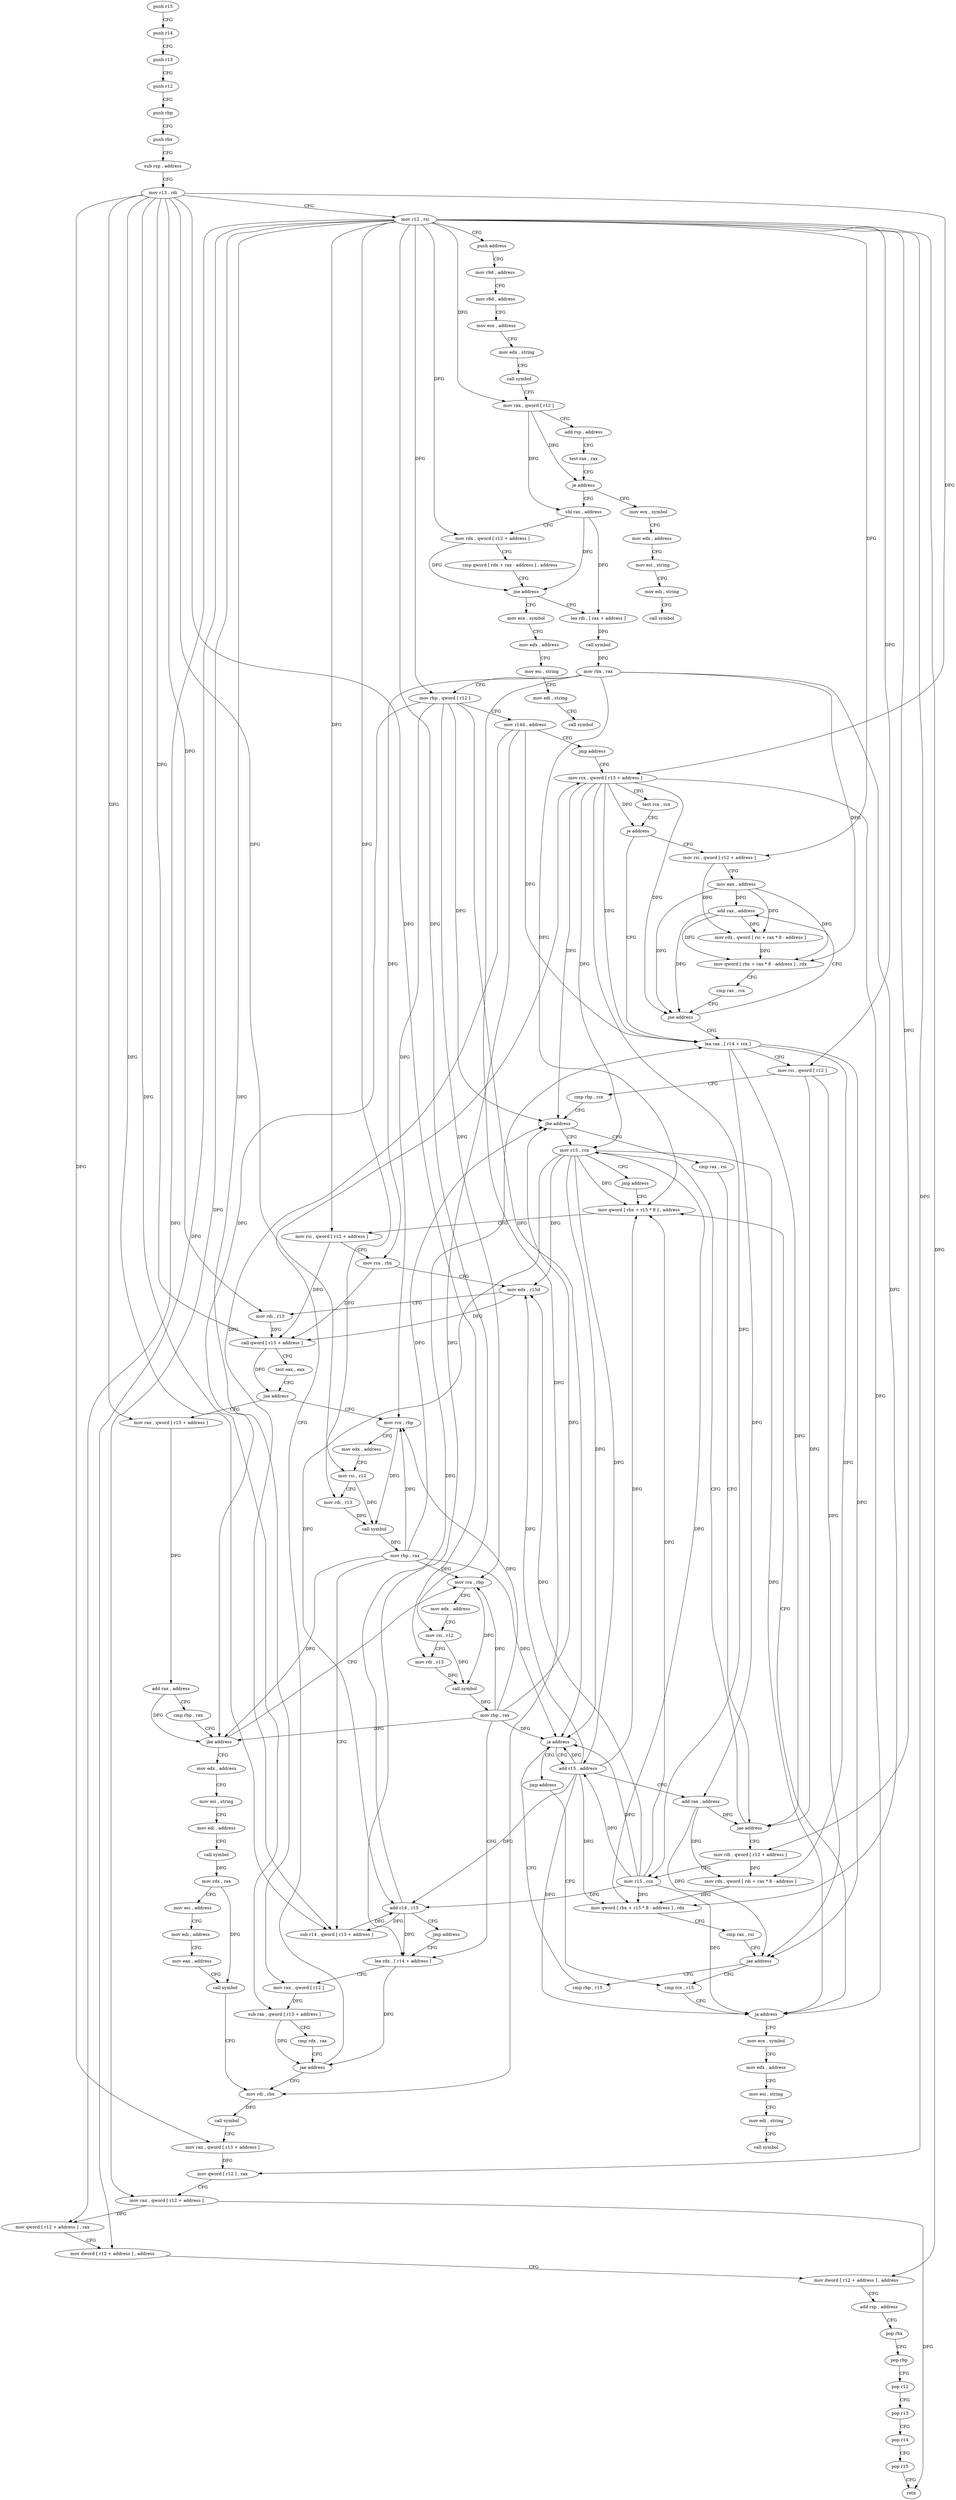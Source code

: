 digraph "func" {
"4256778" [label = "push r15" ]
"4256780" [label = "push r14" ]
"4256782" [label = "push r13" ]
"4256784" [label = "push r12" ]
"4256786" [label = "push rbp" ]
"4256787" [label = "push rbx" ]
"4256788" [label = "sub rsp , address" ]
"4256792" [label = "mov r13 , rdi" ]
"4256795" [label = "mov r12 , rsi" ]
"4256798" [label = "push address" ]
"4256800" [label = "mov r9d , address" ]
"4256806" [label = "mov r8d , address" ]
"4256812" [label = "mov ecx , address" ]
"4256817" [label = "mov edx , string" ]
"4256822" [label = "call symbol" ]
"4256827" [label = "mov rax , qword [ r12 ]" ]
"4256831" [label = "add rsp , address" ]
"4256835" [label = "test rax , rax" ]
"4256838" [label = "je address" ]
"4256884" [label = "mov ecx , symbol" ]
"4256840" [label = "shl rax , address" ]
"4256889" [label = "mov edx , address" ]
"4256894" [label = "mov esi , string" ]
"4256899" [label = "mov edi , string" ]
"4256904" [label = "call symbol" ]
"4256844" [label = "mov rdx , qword [ r12 + address ]" ]
"4256849" [label = "cmp qword [ rdx + rax - address ] , address" ]
"4256855" [label = "jne address" ]
"4256909" [label = "mov ecx , symbol" ]
"4256857" [label = "lea rdi , [ rax + address ]" ]
"4256914" [label = "mov edx , address" ]
"4256919" [label = "mov esi , string" ]
"4256924" [label = "mov edi , string" ]
"4256929" [label = "call symbol" ]
"4256861" [label = "call symbol" ]
"4256866" [label = "mov rbx , rax" ]
"4256869" [label = "mov rbp , qword [ r12 ]" ]
"4256873" [label = "mov r14d , address" ]
"4256879" [label = "jmp address" ]
"4257037" [label = "mov rcx , qword [ r13 + address ]" ]
"4257041" [label = "test rcx , rcx" ]
"4257044" [label = "je address" ]
"4257075" [label = "lea rax , [ r14 + rcx ]" ]
"4257046" [label = "mov rsi , qword [ r12 + address ]" ]
"4257079" [label = "mov rsi , qword [ r12 ]" ]
"4257083" [label = "cmp rbp , rcx" ]
"4257086" [label = "jbe address" ]
"4257163" [label = "mov r15 , rcx" ]
"4257088" [label = "cmp rax , rsi" ]
"4257051" [label = "mov eax , address" ]
"4257056" [label = "add rax , address" ]
"4257166" [label = "jmp address" ]
"4256943" [label = "mov qword [ rbx + r15 * 8 ] , address" ]
"4257091" [label = "jae address" ]
"4257093" [label = "mov rdi , qword [ r12 + address ]" ]
"4257060" [label = "mov rdx , qword [ rsi + rax * 8 - address ]" ]
"4257065" [label = "mov qword [ rbx + rax * 8 - address ] , rdx" ]
"4257070" [label = "cmp rax , rcx" ]
"4257073" [label = "jne address" ]
"4256951" [label = "mov rsi , qword [ r12 + address ]" ]
"4256956" [label = "mov rcx , rbx" ]
"4256959" [label = "mov edx , r15d" ]
"4256962" [label = "mov rdi , r13" ]
"4256965" [label = "call qword [ r13 + address ]" ]
"4256969" [label = "test eax , eax" ]
"4256971" [label = "jne address" ]
"4257171" [label = "mov rcx , rbp" ]
"4256977" [label = "mov rax , qword [ r13 + address ]" ]
"4257098" [label = "mov r15 , rcx" ]
"4257101" [label = "add r15 , address" ]
"4257174" [label = "mov edx , address" ]
"4257179" [label = "mov rsi , r12" ]
"4257182" [label = "mov rdi , r13" ]
"4257185" [label = "call symbol" ]
"4257190" [label = "mov rbp , rax" ]
"4257193" [label = "sub r14 , qword [ r13 + address ]" ]
"4257197" [label = "add r14 , r15" ]
"4257200" [label = "jmp address" ]
"4257016" [label = "lea rdx , [ r14 + address ]" ]
"4256981" [label = "add rax , address" ]
"4256985" [label = "cmp rbp , rax" ]
"4256988" [label = "jbe address" ]
"4257205" [label = "mov edx , address" ]
"4256994" [label = "mov rcx , rbp" ]
"4256934" [label = "cmp rcx , r15" ]
"4256937" [label = "ja address" ]
"4257138" [label = "mov ecx , symbol" ]
"4257128" [label = "cmp rbp , r15" ]
"4257131" [label = "ja address" ]
"4257133" [label = "jmp address" ]
"4257020" [label = "mov rax , qword [ r12 ]" ]
"4257024" [label = "sub rax , qword [ r13 + address ]" ]
"4257028" [label = "cmp rdx , rax" ]
"4257031" [label = "jae address" ]
"4257248" [label = "mov rdi , rbx" ]
"4257210" [label = "mov esi , string" ]
"4257215" [label = "mov edi , address" ]
"4257220" [label = "call symbol" ]
"4257225" [label = "mov rdx , rax" ]
"4257228" [label = "mov esi , address" ]
"4257233" [label = "mov edi , address" ]
"4257238" [label = "mov eax , address" ]
"4257243" [label = "call symbol" ]
"4256997" [label = "mov edx , address" ]
"4257002" [label = "mov rsi , r12" ]
"4257005" [label = "mov rdi , r13" ]
"4257008" [label = "call symbol" ]
"4257013" [label = "mov rbp , rax" ]
"4257143" [label = "mov edx , address" ]
"4257148" [label = "mov esi , string" ]
"4257153" [label = "mov edi , string" ]
"4257158" [label = "call symbol" ]
"4257105" [label = "add rax , address" ]
"4257109" [label = "mov rdx , qword [ rdi + rax * 8 - address ]" ]
"4257114" [label = "mov qword [ rbx + r15 * 8 - address ] , rdx" ]
"4257119" [label = "cmp rax , rsi" ]
"4257122" [label = "jae address" ]
"4257251" [label = "call symbol" ]
"4257256" [label = "mov rax , qword [ r13 + address ]" ]
"4257260" [label = "mov qword [ r12 ] , rax" ]
"4257264" [label = "mov rax , qword [ r12 + address ]" ]
"4257269" [label = "mov qword [ r12 + address ] , rax" ]
"4257274" [label = "mov dword [ r12 + address ] , address" ]
"4257283" [label = "mov dword [ r12 + address ] , address" ]
"4257292" [label = "add rsp , address" ]
"4257296" [label = "pop rbx" ]
"4257297" [label = "pop rbp" ]
"4257298" [label = "pop r12" ]
"4257300" [label = "pop r13" ]
"4257302" [label = "pop r14" ]
"4257304" [label = "pop r15" ]
"4257306" [label = "retn" ]
"4256778" -> "4256780" [ label = "CFG" ]
"4256780" -> "4256782" [ label = "CFG" ]
"4256782" -> "4256784" [ label = "CFG" ]
"4256784" -> "4256786" [ label = "CFG" ]
"4256786" -> "4256787" [ label = "CFG" ]
"4256787" -> "4256788" [ label = "CFG" ]
"4256788" -> "4256792" [ label = "CFG" ]
"4256792" -> "4256795" [ label = "CFG" ]
"4256792" -> "4257037" [ label = "DFG" ]
"4256792" -> "4256962" [ label = "DFG" ]
"4256792" -> "4256965" [ label = "DFG" ]
"4256792" -> "4257182" [ label = "DFG" ]
"4256792" -> "4257193" [ label = "DFG" ]
"4256792" -> "4256977" [ label = "DFG" ]
"4256792" -> "4257024" [ label = "DFG" ]
"4256792" -> "4257005" [ label = "DFG" ]
"4256792" -> "4257256" [ label = "DFG" ]
"4256795" -> "4256798" [ label = "CFG" ]
"4256795" -> "4256827" [ label = "DFG" ]
"4256795" -> "4256844" [ label = "DFG" ]
"4256795" -> "4256869" [ label = "DFG" ]
"4256795" -> "4257079" [ label = "DFG" ]
"4256795" -> "4257046" [ label = "DFG" ]
"4256795" -> "4256951" [ label = "DFG" ]
"4256795" -> "4257093" [ label = "DFG" ]
"4256795" -> "4257179" [ label = "DFG" ]
"4256795" -> "4257020" [ label = "DFG" ]
"4256795" -> "4257002" [ label = "DFG" ]
"4256795" -> "4257260" [ label = "DFG" ]
"4256795" -> "4257264" [ label = "DFG" ]
"4256795" -> "4257269" [ label = "DFG" ]
"4256795" -> "4257274" [ label = "DFG" ]
"4256795" -> "4257283" [ label = "DFG" ]
"4256798" -> "4256800" [ label = "CFG" ]
"4256800" -> "4256806" [ label = "CFG" ]
"4256806" -> "4256812" [ label = "CFG" ]
"4256812" -> "4256817" [ label = "CFG" ]
"4256817" -> "4256822" [ label = "CFG" ]
"4256822" -> "4256827" [ label = "CFG" ]
"4256827" -> "4256831" [ label = "CFG" ]
"4256827" -> "4256838" [ label = "DFG" ]
"4256827" -> "4256840" [ label = "DFG" ]
"4256831" -> "4256835" [ label = "CFG" ]
"4256835" -> "4256838" [ label = "CFG" ]
"4256838" -> "4256884" [ label = "CFG" ]
"4256838" -> "4256840" [ label = "CFG" ]
"4256884" -> "4256889" [ label = "CFG" ]
"4256840" -> "4256844" [ label = "CFG" ]
"4256840" -> "4256855" [ label = "DFG" ]
"4256840" -> "4256857" [ label = "DFG" ]
"4256889" -> "4256894" [ label = "CFG" ]
"4256894" -> "4256899" [ label = "CFG" ]
"4256899" -> "4256904" [ label = "CFG" ]
"4256844" -> "4256849" [ label = "CFG" ]
"4256844" -> "4256855" [ label = "DFG" ]
"4256849" -> "4256855" [ label = "CFG" ]
"4256855" -> "4256909" [ label = "CFG" ]
"4256855" -> "4256857" [ label = "CFG" ]
"4256909" -> "4256914" [ label = "CFG" ]
"4256857" -> "4256861" [ label = "DFG" ]
"4256914" -> "4256919" [ label = "CFG" ]
"4256919" -> "4256924" [ label = "CFG" ]
"4256924" -> "4256929" [ label = "CFG" ]
"4256861" -> "4256866" [ label = "DFG" ]
"4256866" -> "4256869" [ label = "CFG" ]
"4256866" -> "4257065" [ label = "DFG" ]
"4256866" -> "4256943" [ label = "DFG" ]
"4256866" -> "4256956" [ label = "DFG" ]
"4256866" -> "4257114" [ label = "DFG" ]
"4256866" -> "4257248" [ label = "DFG" ]
"4256869" -> "4256873" [ label = "CFG" ]
"4256869" -> "4257086" [ label = "DFG" ]
"4256869" -> "4257171" [ label = "DFG" ]
"4256869" -> "4256988" [ label = "DFG" ]
"4256869" -> "4256994" [ label = "DFG" ]
"4256869" -> "4257131" [ label = "DFG" ]
"4256873" -> "4256879" [ label = "CFG" ]
"4256873" -> "4257075" [ label = "DFG" ]
"4256873" -> "4257193" [ label = "DFG" ]
"4256873" -> "4257016" [ label = "DFG" ]
"4256879" -> "4257037" [ label = "CFG" ]
"4257037" -> "4257041" [ label = "CFG" ]
"4257037" -> "4257044" [ label = "DFG" ]
"4257037" -> "4257075" [ label = "DFG" ]
"4257037" -> "4257086" [ label = "DFG" ]
"4257037" -> "4257163" [ label = "DFG" ]
"4257037" -> "4257073" [ label = "DFG" ]
"4257037" -> "4257098" [ label = "DFG" ]
"4257037" -> "4256937" [ label = "DFG" ]
"4257041" -> "4257044" [ label = "CFG" ]
"4257044" -> "4257075" [ label = "CFG" ]
"4257044" -> "4257046" [ label = "CFG" ]
"4257075" -> "4257079" [ label = "CFG" ]
"4257075" -> "4257091" [ label = "DFG" ]
"4257075" -> "4257105" [ label = "DFG" ]
"4257075" -> "4257109" [ label = "DFG" ]
"4257075" -> "4257122" [ label = "DFG" ]
"4257046" -> "4257051" [ label = "CFG" ]
"4257046" -> "4257060" [ label = "DFG" ]
"4257079" -> "4257083" [ label = "CFG" ]
"4257079" -> "4257091" [ label = "DFG" ]
"4257079" -> "4257122" [ label = "DFG" ]
"4257083" -> "4257086" [ label = "CFG" ]
"4257086" -> "4257163" [ label = "CFG" ]
"4257086" -> "4257088" [ label = "CFG" ]
"4257163" -> "4257166" [ label = "CFG" ]
"4257163" -> "4256943" [ label = "DFG" ]
"4257163" -> "4256959" [ label = "DFG" ]
"4257163" -> "4257197" [ label = "DFG" ]
"4257163" -> "4257101" [ label = "DFG" ]
"4257163" -> "4257114" [ label = "DFG" ]
"4257163" -> "4256937" [ label = "DFG" ]
"4257163" -> "4257131" [ label = "DFG" ]
"4257088" -> "4257091" [ label = "CFG" ]
"4257051" -> "4257056" [ label = "DFG" ]
"4257051" -> "4257060" [ label = "DFG" ]
"4257051" -> "4257065" [ label = "DFG" ]
"4257051" -> "4257073" [ label = "DFG" ]
"4257056" -> "4257060" [ label = "DFG" ]
"4257056" -> "4257065" [ label = "DFG" ]
"4257056" -> "4257073" [ label = "DFG" ]
"4257166" -> "4256943" [ label = "CFG" ]
"4256943" -> "4256951" [ label = "CFG" ]
"4257091" -> "4257163" [ label = "CFG" ]
"4257091" -> "4257093" [ label = "CFG" ]
"4257093" -> "4257098" [ label = "CFG" ]
"4257093" -> "4257109" [ label = "DFG" ]
"4257060" -> "4257065" [ label = "DFG" ]
"4257065" -> "4257070" [ label = "CFG" ]
"4257070" -> "4257073" [ label = "CFG" ]
"4257073" -> "4257056" [ label = "CFG" ]
"4257073" -> "4257075" [ label = "CFG" ]
"4256951" -> "4256956" [ label = "CFG" ]
"4256951" -> "4256965" [ label = "DFG" ]
"4256956" -> "4256959" [ label = "CFG" ]
"4256956" -> "4256965" [ label = "DFG" ]
"4256959" -> "4256962" [ label = "CFG" ]
"4256959" -> "4256965" [ label = "DFG" ]
"4256962" -> "4256965" [ label = "DFG" ]
"4256965" -> "4256969" [ label = "CFG" ]
"4256965" -> "4256971" [ label = "DFG" ]
"4256969" -> "4256971" [ label = "CFG" ]
"4256971" -> "4257171" [ label = "CFG" ]
"4256971" -> "4256977" [ label = "CFG" ]
"4257171" -> "4257174" [ label = "CFG" ]
"4257171" -> "4257185" [ label = "DFG" ]
"4256977" -> "4256981" [ label = "DFG" ]
"4257098" -> "4257101" [ label = "DFG" ]
"4257098" -> "4256943" [ label = "DFG" ]
"4257098" -> "4256959" [ label = "DFG" ]
"4257098" -> "4257197" [ label = "DFG" ]
"4257098" -> "4257114" [ label = "DFG" ]
"4257098" -> "4256937" [ label = "DFG" ]
"4257098" -> "4257131" [ label = "DFG" ]
"4257101" -> "4257105" [ label = "CFG" ]
"4257101" -> "4256943" [ label = "DFG" ]
"4257101" -> "4256959" [ label = "DFG" ]
"4257101" -> "4257197" [ label = "DFG" ]
"4257101" -> "4257114" [ label = "DFG" ]
"4257101" -> "4256937" [ label = "DFG" ]
"4257101" -> "4257131" [ label = "DFG" ]
"4257174" -> "4257179" [ label = "CFG" ]
"4257179" -> "4257182" [ label = "CFG" ]
"4257179" -> "4257185" [ label = "DFG" ]
"4257182" -> "4257185" [ label = "DFG" ]
"4257185" -> "4257190" [ label = "DFG" ]
"4257190" -> "4257193" [ label = "CFG" ]
"4257190" -> "4257171" [ label = "DFG" ]
"4257190" -> "4257086" [ label = "DFG" ]
"4257190" -> "4256988" [ label = "DFG" ]
"4257190" -> "4256994" [ label = "DFG" ]
"4257190" -> "4257131" [ label = "DFG" ]
"4257193" -> "4257197" [ label = "DFG" ]
"4257197" -> "4257200" [ label = "CFG" ]
"4257197" -> "4257075" [ label = "DFG" ]
"4257197" -> "4257193" [ label = "DFG" ]
"4257197" -> "4257016" [ label = "DFG" ]
"4257200" -> "4257016" [ label = "CFG" ]
"4257016" -> "4257020" [ label = "CFG" ]
"4257016" -> "4257031" [ label = "DFG" ]
"4256981" -> "4256985" [ label = "CFG" ]
"4256981" -> "4256988" [ label = "DFG" ]
"4256985" -> "4256988" [ label = "CFG" ]
"4256988" -> "4257205" [ label = "CFG" ]
"4256988" -> "4256994" [ label = "CFG" ]
"4257205" -> "4257210" [ label = "CFG" ]
"4256994" -> "4256997" [ label = "CFG" ]
"4256994" -> "4257008" [ label = "DFG" ]
"4256934" -> "4256937" [ label = "CFG" ]
"4256937" -> "4257138" [ label = "CFG" ]
"4256937" -> "4256943" [ label = "CFG" ]
"4257138" -> "4257143" [ label = "CFG" ]
"4257128" -> "4257131" [ label = "CFG" ]
"4257131" -> "4257101" [ label = "CFG" ]
"4257131" -> "4257133" [ label = "CFG" ]
"4257133" -> "4256934" [ label = "CFG" ]
"4257020" -> "4257024" [ label = "DFG" ]
"4257024" -> "4257028" [ label = "CFG" ]
"4257024" -> "4257031" [ label = "DFG" ]
"4257028" -> "4257031" [ label = "CFG" ]
"4257031" -> "4257248" [ label = "CFG" ]
"4257031" -> "4257037" [ label = "CFG" ]
"4257248" -> "4257251" [ label = "DFG" ]
"4257210" -> "4257215" [ label = "CFG" ]
"4257215" -> "4257220" [ label = "CFG" ]
"4257220" -> "4257225" [ label = "DFG" ]
"4257225" -> "4257228" [ label = "CFG" ]
"4257225" -> "4257243" [ label = "DFG" ]
"4257228" -> "4257233" [ label = "CFG" ]
"4257233" -> "4257238" [ label = "CFG" ]
"4257238" -> "4257243" [ label = "CFG" ]
"4257243" -> "4257248" [ label = "CFG" ]
"4256997" -> "4257002" [ label = "CFG" ]
"4257002" -> "4257005" [ label = "CFG" ]
"4257002" -> "4257008" [ label = "DFG" ]
"4257005" -> "4257008" [ label = "DFG" ]
"4257008" -> "4257013" [ label = "DFG" ]
"4257013" -> "4257016" [ label = "CFG" ]
"4257013" -> "4257171" [ label = "DFG" ]
"4257013" -> "4256994" [ label = "DFG" ]
"4257013" -> "4257086" [ label = "DFG" ]
"4257013" -> "4256988" [ label = "DFG" ]
"4257013" -> "4257131" [ label = "DFG" ]
"4257143" -> "4257148" [ label = "CFG" ]
"4257148" -> "4257153" [ label = "CFG" ]
"4257153" -> "4257158" [ label = "CFG" ]
"4257105" -> "4257109" [ label = "DFG" ]
"4257105" -> "4257091" [ label = "DFG" ]
"4257105" -> "4257122" [ label = "DFG" ]
"4257109" -> "4257114" [ label = "DFG" ]
"4257114" -> "4257119" [ label = "CFG" ]
"4257119" -> "4257122" [ label = "CFG" ]
"4257122" -> "4256934" [ label = "CFG" ]
"4257122" -> "4257128" [ label = "CFG" ]
"4257251" -> "4257256" [ label = "CFG" ]
"4257256" -> "4257260" [ label = "DFG" ]
"4257260" -> "4257264" [ label = "CFG" ]
"4257264" -> "4257269" [ label = "DFG" ]
"4257264" -> "4257306" [ label = "DFG" ]
"4257269" -> "4257274" [ label = "CFG" ]
"4257274" -> "4257283" [ label = "CFG" ]
"4257283" -> "4257292" [ label = "CFG" ]
"4257292" -> "4257296" [ label = "CFG" ]
"4257296" -> "4257297" [ label = "CFG" ]
"4257297" -> "4257298" [ label = "CFG" ]
"4257298" -> "4257300" [ label = "CFG" ]
"4257300" -> "4257302" [ label = "CFG" ]
"4257302" -> "4257304" [ label = "CFG" ]
"4257304" -> "4257306" [ label = "CFG" ]
}
